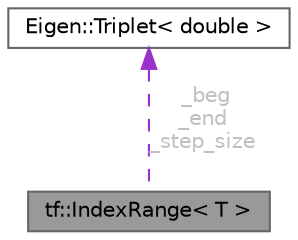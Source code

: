 digraph "tf::IndexRange&lt; T &gt;"
{
 // LATEX_PDF_SIZE
  bgcolor="transparent";
  edge [fontname=Helvetica,fontsize=10,labelfontname=Helvetica,labelfontsize=10];
  node [fontname=Helvetica,fontsize=10,shape=box,height=0.2,width=0.4];
  Node1 [id="Node000001",label="tf::IndexRange\< T \>",height=0.2,width=0.4,color="gray40", fillcolor="grey60", style="filled", fontcolor="black",tooltip="class to create an index range of integral indices with a step size"];
  Node2 -> Node1 [id="edge1_Node000001_Node000002",dir="back",color="darkorchid3",style="dashed",tooltip=" ",label=" _beg\n_end\n_step_size",fontcolor="grey" ];
  Node2 [id="Node000002",label="Eigen::Triplet\< double \>",height=0.2,width=0.4,color="gray40", fillcolor="white", style="filled",URL="$class_eigen_1_1_triplet.html",tooltip=" "];
}
